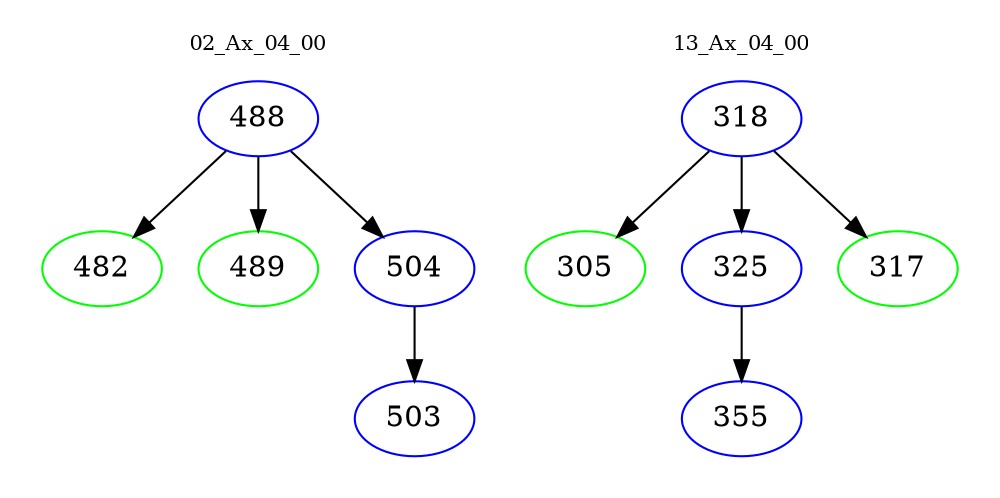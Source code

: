 digraph{
subgraph cluster_0 {
color = white
label = "02_Ax_04_00";
fontsize=10;
T0_488 [label="488", color="blue"]
T0_488 -> T0_482 [color="black"]
T0_482 [label="482", color="green"]
T0_488 -> T0_489 [color="black"]
T0_489 [label="489", color="green"]
T0_488 -> T0_504 [color="black"]
T0_504 [label="504", color="blue"]
T0_504 -> T0_503 [color="black"]
T0_503 [label="503", color="blue"]
}
subgraph cluster_1 {
color = white
label = "13_Ax_04_00";
fontsize=10;
T1_318 [label="318", color="blue"]
T1_318 -> T1_305 [color="black"]
T1_305 [label="305", color="green"]
T1_318 -> T1_325 [color="black"]
T1_325 [label="325", color="blue"]
T1_325 -> T1_355 [color="black"]
T1_355 [label="355", color="blue"]
T1_318 -> T1_317 [color="black"]
T1_317 [label="317", color="green"]
}
}
